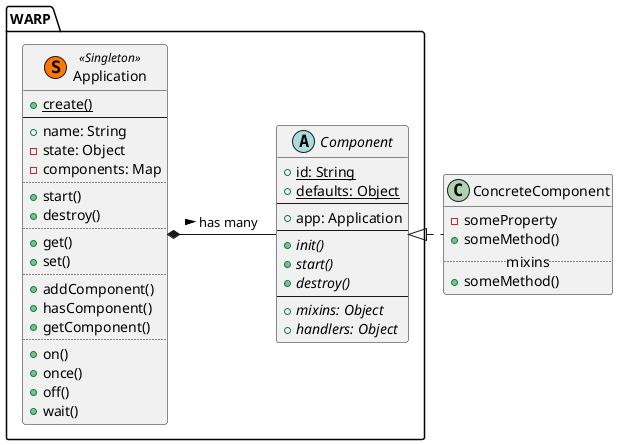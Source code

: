 @startuml

package WARP {
    class Application <<(S,#FF7700) Singleton>> {
      +{static}create()
      ----
      +name: String
      -state: Object
      -components: Map
      ....
      +start()
      +destroy()
      ....
      +get()
      +set()
      ....
      +addComponent()
      +hasComponent()
      +getComponent()
      ....
      +on()
      +once()
      +off()
      +wait()
    }

    abstract Component {
      +{static} id: String
      +{static} defaults: Object
      ----
      +app: Application
      ----
      +{abstract}init()
      +{abstract}start()
      +{abstract}destroy()
      ----
      +{abstract}mixins: Object
      +{abstract}handlers: Object
    }

    Application *- Component: > has many
}
class ConcreteComponent {
  -someProperty
  +someMethod()
  ..mixins..
  +someMethod()
}
Component <|. ConcreteComponent

@enduml

